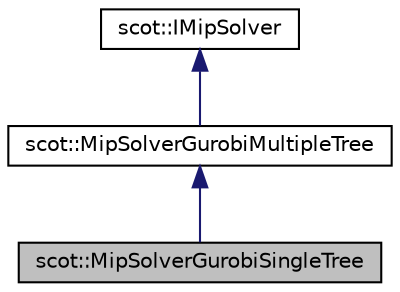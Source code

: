 digraph "scot::MipSolverGurobiSingleTree"
{
 // LATEX_PDF_SIZE
  edge [fontname="Helvetica",fontsize="10",labelfontname="Helvetica",labelfontsize="10"];
  node [fontname="Helvetica",fontsize="10",shape=record];
  Node1 [label="scot::MipSolverGurobiSingleTree",height=0.2,width=0.4,color="black", fillcolor="grey75", style="filled", fontcolor="black",tooltip=" "];
  Node2 -> Node1 [dir="back",color="midnightblue",fontsize="10",style="solid"];
  Node2 [label="scot::MipSolverGurobiMultipleTree",height=0.2,width=0.4,color="black", fillcolor="white", style="filled",URL="$classscot_1_1MipSolverGurobiMultipleTree.html",tooltip=" "];
  Node3 -> Node2 [dir="back",color="midnightblue",fontsize="10",style="solid"];
  Node3 [label="scot::IMipSolver",height=0.2,width=0.4,color="black", fillcolor="white", style="filled",URL="$classscot_1_1IMipSolver.html",tooltip=" "];
}
